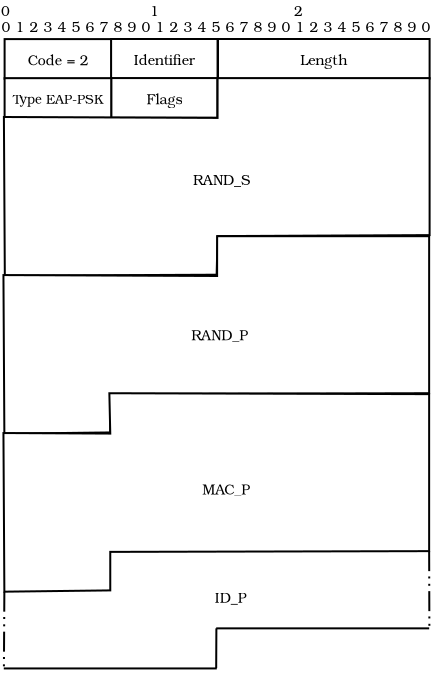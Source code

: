 <?xml version="1.0" encoding="UTF-8"?>
<dia:diagram xmlns:dia="http://www.lysator.liu.se/~alla/dia/">
  <dia:layer name="Фон" visible="true" active="true">
    <dia:group>
      <dia:object type="Flowchart - Box" version="0" id="O0">
        <dia:attribute name="obj_pos">
          <dia:point val="0.555,2.2"/>
        </dia:attribute>
        <dia:attribute name="obj_bb">
          <dia:rectangle val="0.505,2.15;5.955,4.232"/>
        </dia:attribute>
        <dia:attribute name="elem_corner">
          <dia:point val="0.555,2.2"/>
        </dia:attribute>
        <dia:attribute name="elem_width">
          <dia:real val="5.35"/>
        </dia:attribute>
        <dia:attribute name="elem_height">
          <dia:real val="1.982"/>
        </dia:attribute>
        <dia:attribute name="border_width">
          <dia:real val="0.1"/>
        </dia:attribute>
        <dia:attribute name="show_background">
          <dia:boolean val="false"/>
        </dia:attribute>
        <dia:attribute name="padding">
          <dia:real val="0.5"/>
        </dia:attribute>
        <dia:attribute name="text">
          <dia:composite type="text">
            <dia:attribute name="string">
              <dia:string>#Code = 2#</dia:string>
            </dia:attribute>
            <dia:attribute name="font">
              <dia:font family="TeX Gyre Bonum" style="0" name="Courier"/>
            </dia:attribute>
            <dia:attribute name="height">
              <dia:real val="0.882"/>
            </dia:attribute>
            <dia:attribute name="pos">
              <dia:point val="3.23,3.505"/>
            </dia:attribute>
            <dia:attribute name="color">
              <dia:color val="#000000"/>
            </dia:attribute>
            <dia:attribute name="alignment">
              <dia:enum val="1"/>
            </dia:attribute>
          </dia:composite>
        </dia:attribute>
      </dia:object>
      <dia:object type="Standard - Text" version="1" id="O1">
        <dia:attribute name="obj_pos">
          <dia:point val="0.405,1.85"/>
        </dia:attribute>
        <dia:attribute name="obj_bb">
          <dia:rectangle val="0.405,1.095;22.043,2.04"/>
        </dia:attribute>
        <dia:attribute name="text">
          <dia:composite type="text">
            <dia:attribute name="string">
              <dia:string>#0 1 2 3 4 5 6 7 8 9 0 1 2 3 4 5 6 7 8 9 0 1 2 3 4 5 6 7 8 9 0 1 2#</dia:string>
            </dia:attribute>
            <dia:attribute name="font">
              <dia:font family="TeX Gyre Bonum" style="0" name="Courier"/>
            </dia:attribute>
            <dia:attribute name="height">
              <dia:real val="0.882"/>
            </dia:attribute>
            <dia:attribute name="pos">
              <dia:point val="0.405,1.85"/>
            </dia:attribute>
            <dia:attribute name="color">
              <dia:color val="#000000"/>
            </dia:attribute>
            <dia:attribute name="alignment">
              <dia:enum val="0"/>
            </dia:attribute>
          </dia:composite>
        </dia:attribute>
        <dia:attribute name="valign">
          <dia:enum val="3"/>
        </dia:attribute>
      </dia:object>
      <dia:object type="Standard - Text" version="1" id="O2">
        <dia:attribute name="obj_pos">
          <dia:point val="0.375,1.05"/>
        </dia:attribute>
        <dia:attribute name="obj_bb">
          <dia:rectangle val="0.375,0.295;20.8,1.24"/>
        </dia:attribute>
        <dia:attribute name="text">
          <dia:composite type="text">
            <dia:attribute name="string">
              <dia:string>#0                            1                           2                            3#</dia:string>
            </dia:attribute>
            <dia:attribute name="font">
              <dia:font family="TeX Gyre Bonum" style="0" name="Courier"/>
            </dia:attribute>
            <dia:attribute name="height">
              <dia:real val="0.882"/>
            </dia:attribute>
            <dia:attribute name="pos">
              <dia:point val="0.375,1.05"/>
            </dia:attribute>
            <dia:attribute name="color">
              <dia:color val="#000000"/>
            </dia:attribute>
            <dia:attribute name="alignment">
              <dia:enum val="0"/>
            </dia:attribute>
          </dia:composite>
        </dia:attribute>
        <dia:attribute name="valign">
          <dia:enum val="3"/>
        </dia:attribute>
      </dia:object>
      <dia:object type="Flowchart - Box" version="0" id="O3">
        <dia:attribute name="obj_pos">
          <dia:point val="5.88,2.195"/>
        </dia:attribute>
        <dia:attribute name="obj_bb">
          <dia:rectangle val="5.83,2.145;11.253,4.227"/>
        </dia:attribute>
        <dia:attribute name="elem_corner">
          <dia:point val="5.88,2.195"/>
        </dia:attribute>
        <dia:attribute name="elem_width">
          <dia:real val="5.323"/>
        </dia:attribute>
        <dia:attribute name="elem_height">
          <dia:real val="1.982"/>
        </dia:attribute>
        <dia:attribute name="border_width">
          <dia:real val="0.1"/>
        </dia:attribute>
        <dia:attribute name="show_background">
          <dia:boolean val="false"/>
        </dia:attribute>
        <dia:attribute name="padding">
          <dia:real val="0.5"/>
        </dia:attribute>
        <dia:attribute name="text">
          <dia:composite type="text">
            <dia:attribute name="string">
              <dia:string>#Identifier#</dia:string>
            </dia:attribute>
            <dia:attribute name="font">
              <dia:font family="TeX Gyre Bonum" style="0" name="Courier"/>
            </dia:attribute>
            <dia:attribute name="height">
              <dia:real val="0.882"/>
            </dia:attribute>
            <dia:attribute name="pos">
              <dia:point val="8.541,3.5"/>
            </dia:attribute>
            <dia:attribute name="color">
              <dia:color val="#000000"/>
            </dia:attribute>
            <dia:attribute name="alignment">
              <dia:enum val="1"/>
            </dia:attribute>
          </dia:composite>
        </dia:attribute>
      </dia:object>
      <dia:object type="Flowchart - Box" version="0" id="O4">
        <dia:attribute name="obj_pos">
          <dia:point val="0.555,4.154"/>
        </dia:attribute>
        <dia:attribute name="obj_bb">
          <dia:rectangle val="0.505,4.104;5.95,6.186"/>
        </dia:attribute>
        <dia:attribute name="elem_corner">
          <dia:point val="0.555,4.154"/>
        </dia:attribute>
        <dia:attribute name="elem_width">
          <dia:real val="5.345"/>
        </dia:attribute>
        <dia:attribute name="elem_height">
          <dia:real val="1.982"/>
        </dia:attribute>
        <dia:attribute name="border_width">
          <dia:real val="0.1"/>
        </dia:attribute>
        <dia:attribute name="show_background">
          <dia:boolean val="false"/>
        </dia:attribute>
        <dia:attribute name="padding">
          <dia:real val="0.1"/>
        </dia:attribute>
        <dia:attribute name="text">
          <dia:composite type="text">
            <dia:attribute name="string">
              <dia:string>#Type EAP-PSK#</dia:string>
            </dia:attribute>
            <dia:attribute name="font">
              <dia:font family="TeX Gyre Bonum" style="0" name="Courier"/>
            </dia:attribute>
            <dia:attribute name="height">
              <dia:real val="0.811"/>
            </dia:attribute>
            <dia:attribute name="pos">
              <dia:point val="3.228,5.434"/>
            </dia:attribute>
            <dia:attribute name="color">
              <dia:color val="#000000"/>
            </dia:attribute>
            <dia:attribute name="alignment">
              <dia:enum val="1"/>
            </dia:attribute>
          </dia:composite>
        </dia:attribute>
      </dia:object>
      <dia:object type="Flowchart - Box" version="0" id="O5">
        <dia:attribute name="obj_pos">
          <dia:point val="5.895,4.149"/>
        </dia:attribute>
        <dia:attribute name="obj_bb">
          <dia:rectangle val="5.845,4.099;11.245,6.181"/>
        </dia:attribute>
        <dia:attribute name="elem_corner">
          <dia:point val="5.895,4.149"/>
        </dia:attribute>
        <dia:attribute name="elem_width">
          <dia:real val="5.3"/>
        </dia:attribute>
        <dia:attribute name="elem_height">
          <dia:real val="1.982"/>
        </dia:attribute>
        <dia:attribute name="border_width">
          <dia:real val="0.1"/>
        </dia:attribute>
        <dia:attribute name="show_background">
          <dia:boolean val="false"/>
        </dia:attribute>
        <dia:attribute name="padding">
          <dia:real val="0.5"/>
        </dia:attribute>
        <dia:attribute name="text">
          <dia:composite type="text">
            <dia:attribute name="string">
              <dia:string>#Flags#</dia:string>
            </dia:attribute>
            <dia:attribute name="font">
              <dia:font family="TeX Gyre Bonum" style="0" name="Courier"/>
            </dia:attribute>
            <dia:attribute name="height">
              <dia:real val="0.882"/>
            </dia:attribute>
            <dia:attribute name="pos">
              <dia:point val="8.545,5.454"/>
            </dia:attribute>
            <dia:attribute name="color">
              <dia:color val="#000000"/>
            </dia:attribute>
            <dia:attribute name="alignment">
              <dia:enum val="1"/>
            </dia:attribute>
          </dia:composite>
        </dia:attribute>
      </dia:object>
      <dia:object type="Flowchart - Box" version="0" id="O6">
        <dia:attribute name="obj_pos">
          <dia:point val="11.225,2.195"/>
        </dia:attribute>
        <dia:attribute name="obj_bb">
          <dia:rectangle val="11.175,2.145;21.855,4.227"/>
        </dia:attribute>
        <dia:attribute name="elem_corner">
          <dia:point val="11.225,2.195"/>
        </dia:attribute>
        <dia:attribute name="elem_width">
          <dia:real val="10.58"/>
        </dia:attribute>
        <dia:attribute name="elem_height">
          <dia:real val="1.982"/>
        </dia:attribute>
        <dia:attribute name="border_width">
          <dia:real val="0.1"/>
        </dia:attribute>
        <dia:attribute name="show_background">
          <dia:boolean val="false"/>
        </dia:attribute>
        <dia:attribute name="padding">
          <dia:real val="0.5"/>
        </dia:attribute>
        <dia:attribute name="text">
          <dia:composite type="text">
            <dia:attribute name="string">
              <dia:string>#Length#</dia:string>
            </dia:attribute>
            <dia:attribute name="font">
              <dia:font family="TeX Gyre Bonum" style="0" name="Courier"/>
            </dia:attribute>
            <dia:attribute name="height">
              <dia:real val="0.882"/>
            </dia:attribute>
            <dia:attribute name="pos">
              <dia:point val="16.515,3.5"/>
            </dia:attribute>
            <dia:attribute name="color">
              <dia:color val="#000000"/>
            </dia:attribute>
            <dia:attribute name="alignment">
              <dia:enum val="1"/>
            </dia:attribute>
          </dia:composite>
        </dia:attribute>
      </dia:object>
      <dia:object type="Standard - Polygon" version="0" id="O7">
        <dia:attribute name="obj_pos">
          <dia:point val="0.52,6.095"/>
        </dia:attribute>
        <dia:attribute name="obj_bb">
          <dia:rectangle val="0.47,4.1;21.855,14.077"/>
        </dia:attribute>
        <dia:attribute name="poly_points">
          <dia:point val="0.52,6.095"/>
          <dia:point val="11.203,6.141"/>
          <dia:point val="11.205,4.15"/>
          <dia:point val="21.805,4.15"/>
          <dia:point val="21.805,12"/>
          <dia:point val="11.205,12.05"/>
          <dia:point val="11.157,13.981"/>
          <dia:point val="0.566,14.027"/>
        </dia:attribute>
        <dia:attribute name="show_background">
          <dia:boolean val="true"/>
        </dia:attribute>
      </dia:object>
      <dia:object type="Standard - Text" version="1" id="O8">
        <dia:attribute name="obj_pos">
          <dia:point val="9.98,9.5"/>
        </dia:attribute>
        <dia:attribute name="obj_bb">
          <dia:rectangle val="9.98,8.745;12.873,9.69"/>
        </dia:attribute>
        <dia:attribute name="text">
          <dia:composite type="text">
            <dia:attribute name="string">
              <dia:string>#RAND_S#</dia:string>
            </dia:attribute>
            <dia:attribute name="font">
              <dia:font family="TeX Gyre Bonum" style="0" name="Courier"/>
            </dia:attribute>
            <dia:attribute name="height">
              <dia:real val="0.882"/>
            </dia:attribute>
            <dia:attribute name="pos">
              <dia:point val="9.98,9.5"/>
            </dia:attribute>
            <dia:attribute name="color">
              <dia:color val="#000000"/>
            </dia:attribute>
            <dia:attribute name="alignment">
              <dia:enum val="0"/>
            </dia:attribute>
          </dia:composite>
        </dia:attribute>
        <dia:attribute name="valign">
          <dia:enum val="3"/>
        </dia:attribute>
      </dia:object>
      <dia:object type="Standard - Line" version="0" id="O9">
        <dia:attribute name="obj_pos">
          <dia:point val="11.144,31.663"/>
        </dia:attribute>
        <dia:attribute name="obj_bb">
          <dia:rectangle val="11.084,31.613;11.194,33.703"/>
        </dia:attribute>
        <dia:attribute name="conn_endpoints">
          <dia:point val="11.144,31.663"/>
          <dia:point val="11.134,33.653"/>
        </dia:attribute>
        <dia:attribute name="numcp">
          <dia:int val="1"/>
        </dia:attribute>
      </dia:object>
      <dia:object type="Standard - Line" version="0" id="O10">
        <dia:attribute name="obj_pos">
          <dia:point val="0.543,29.829"/>
        </dia:attribute>
        <dia:attribute name="obj_bb">
          <dia:rectangle val="0.47,29.779;0.593,33.85"/>
        </dia:attribute>
        <dia:attribute name="conn_endpoints">
          <dia:point val="0.543,29.829"/>
          <dia:point val="0.52,33.8"/>
        </dia:attribute>
        <dia:attribute name="numcp">
          <dia:int val="1"/>
        </dia:attribute>
        <dia:attribute name="line_style">
          <dia:enum val="3"/>
        </dia:attribute>
        <dia:connections>
          <dia:connection handle="0" to="O16" connection="14"/>
        </dia:connections>
      </dia:object>
      <dia:object type="Standard - Line" version="0" id="O11">
        <dia:attribute name="obj_pos">
          <dia:point val="0.514,33.667"/>
        </dia:attribute>
        <dia:attribute name="obj_bb">
          <dia:rectangle val="0.464,33.617;11.214,33.718"/>
        </dia:attribute>
        <dia:attribute name="conn_endpoints">
          <dia:point val="0.514,33.667"/>
          <dia:point val="11.164,33.667"/>
        </dia:attribute>
        <dia:attribute name="numcp">
          <dia:int val="1"/>
        </dia:attribute>
      </dia:object>
      <dia:object type="Standard - Line" version="0" id="O12">
        <dia:attribute name="obj_pos">
          <dia:point val="11.134,31.663"/>
        </dia:attribute>
        <dia:attribute name="obj_bb">
          <dia:rectangle val="11.084,31.613;21.834,31.712"/>
        </dia:attribute>
        <dia:attribute name="conn_endpoints">
          <dia:point val="11.134,31.663"/>
          <dia:point val="21.784,31.663"/>
        </dia:attribute>
        <dia:attribute name="numcp">
          <dia:int val="1"/>
        </dia:attribute>
      </dia:object>
      <dia:object type="Standard - Text" version="1" id="O13">
        <dia:attribute name="obj_pos">
          <dia:point val="11.059,30.388"/>
        </dia:attribute>
        <dia:attribute name="obj_bb">
          <dia:rectangle val="11.059,29.633;12.654,30.578"/>
        </dia:attribute>
        <dia:attribute name="text">
          <dia:composite type="text">
            <dia:attribute name="string">
              <dia:string>#ID_P#</dia:string>
            </dia:attribute>
            <dia:attribute name="font">
              <dia:font family="TeX Gyre Bonum" style="0" name="Courier"/>
            </dia:attribute>
            <dia:attribute name="height">
              <dia:real val="0.882"/>
            </dia:attribute>
            <dia:attribute name="pos">
              <dia:point val="11.059,30.388"/>
            </dia:attribute>
            <dia:attribute name="color">
              <dia:color val="#000000"/>
            </dia:attribute>
            <dia:attribute name="alignment">
              <dia:enum val="0"/>
            </dia:attribute>
          </dia:composite>
        </dia:attribute>
        <dia:attribute name="valign">
          <dia:enum val="3"/>
        </dia:attribute>
      </dia:object>
      <dia:object type="Standard - Polygon" version="0" id="O14">
        <dia:attribute name="obj_pos">
          <dia:point val="0.497,13.999"/>
        </dia:attribute>
        <dia:attribute name="obj_bb">
          <dia:rectangle val="0.446,12.005;21.832,21.982"/>
        </dia:attribute>
        <dia:attribute name="poly_points">
          <dia:point val="0.497,13.999"/>
          <dia:point val="11.18,14.045"/>
          <dia:point val="11.182,12.055"/>
          <dia:point val="21.782,12.055"/>
          <dia:point val="21.782,19.905"/>
          <dia:point val="5.838,19.941"/>
          <dia:point val="5.838,21.867"/>
          <dia:point val="0.543,21.931"/>
        </dia:attribute>
        <dia:attribute name="show_background">
          <dia:boolean val="true"/>
        </dia:attribute>
      </dia:object>
      <dia:object type="Standard - Text" version="1" id="O15">
        <dia:attribute name="obj_pos">
          <dia:point val="9.892,17.253"/>
        </dia:attribute>
        <dia:attribute name="obj_bb">
          <dia:rectangle val="9.892,16.474;12.78,17.49"/>
        </dia:attribute>
        <dia:attribute name="text">
          <dia:composite type="text">
            <dia:attribute name="string">
              <dia:string>#RAND_P#</dia:string>
            </dia:attribute>
            <dia:attribute name="font">
              <dia:font family="TeX Gyre Bonum" style="0" name="Courier"/>
            </dia:attribute>
            <dia:attribute name="height">
              <dia:real val="0.882"/>
            </dia:attribute>
            <dia:attribute name="pos">
              <dia:point val="9.892,17.253"/>
            </dia:attribute>
            <dia:attribute name="color">
              <dia:color val="#000000"/>
            </dia:attribute>
            <dia:attribute name="alignment">
              <dia:enum val="0"/>
            </dia:attribute>
          </dia:composite>
        </dia:attribute>
        <dia:attribute name="valign">
          <dia:enum val="3"/>
        </dia:attribute>
      </dia:object>
      <dia:object type="Standard - Polygon" version="0" id="O16">
        <dia:attribute name="obj_pos">
          <dia:point val="0.497,21.897"/>
        </dia:attribute>
        <dia:attribute name="obj_bb">
          <dia:rectangle val="0.446,19.857;21.832,29.88"/>
        </dia:attribute>
        <dia:attribute name="poly_points">
          <dia:point val="0.497,21.897"/>
          <dia:point val="5.838,21.924"/>
          <dia:point val="5.793,19.907"/>
          <dia:point val="21.782,19.952"/>
          <dia:point val="21.782,27.802"/>
          <dia:point val="5.838,27.839"/>
          <dia:point val="5.838,29.765"/>
          <dia:point val="0.543,29.829"/>
        </dia:attribute>
        <dia:attribute name="show_background">
          <dia:boolean val="true"/>
        </dia:attribute>
      </dia:object>
      <dia:object type="Standard - Text" version="1" id="O17">
        <dia:attribute name="obj_pos">
          <dia:point val="10.442,24.967"/>
        </dia:attribute>
        <dia:attribute name="obj_bb">
          <dia:rectangle val="10.442,24.212;12.859,25.157"/>
        </dia:attribute>
        <dia:attribute name="text">
          <dia:composite type="text">
            <dia:attribute name="string">
              <dia:string>#MAC_P#</dia:string>
            </dia:attribute>
            <dia:attribute name="font">
              <dia:font family="TeX Gyre Bonum" style="0" name="Courier"/>
            </dia:attribute>
            <dia:attribute name="height">
              <dia:real val="0.882"/>
            </dia:attribute>
            <dia:attribute name="pos">
              <dia:point val="10.442,24.967"/>
            </dia:attribute>
            <dia:attribute name="color">
              <dia:color val="#000000"/>
            </dia:attribute>
            <dia:attribute name="alignment">
              <dia:enum val="0"/>
            </dia:attribute>
          </dia:composite>
        </dia:attribute>
        <dia:attribute name="valign">
          <dia:enum val="3"/>
        </dia:attribute>
      </dia:object>
      <dia:object type="Standard - Line" version="0" id="O18">
        <dia:attribute name="obj_pos">
          <dia:point val="21.782,27.802"/>
        </dia:attribute>
        <dia:attribute name="obj_bb">
          <dia:rectangle val="21.732,27.752;21.844,31.787"/>
        </dia:attribute>
        <dia:attribute name="conn_endpoints">
          <dia:point val="21.782,27.802"/>
          <dia:point val="21.794,31.736"/>
        </dia:attribute>
        <dia:attribute name="numcp">
          <dia:int val="1"/>
        </dia:attribute>
        <dia:attribute name="line_style">
          <dia:enum val="3"/>
        </dia:attribute>
        <dia:connections>
          <dia:connection handle="0" to="O16" connection="8"/>
        </dia:connections>
      </dia:object>
    </dia:group>
  </dia:layer>
</dia:diagram>
